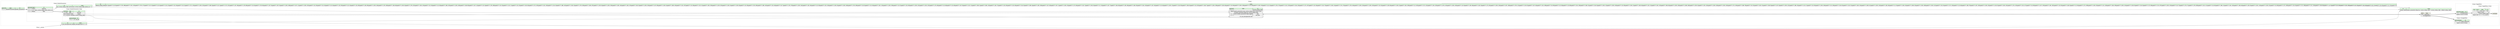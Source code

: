 digraph {
	rankdir=LR;
	node [shape=plaintext];
	subgraph cluster__dcmp_2 {
		label="Dcmp2";
		graph[style=dotted];

		dcmp_2__seq [label=<<TABLE BORDER="0" CELLBORDER="1" CELLSPACING="0">
			<TR><TD BGCOLOR="#E0FFE0">pos</TD><TD BGCOLOR="#E0FFE0">size</TD><TD BGCOLOR="#E0FFE0">type</TD><TD BGCOLOR="#E0FFE0">id</TD></TR>
			<TR><TD PORT="custom_lookup_table_pos">0</TD><TD PORT="custom_lookup_table_size">2</TD><TD></TD><TD PORT="custom_lookup_table_type">custom_lookup_table</TD></TR>
			<TR><TD COLSPAN="4" PORT="custom_lookup_table__repeat">repeat header_parameters.num_custom_lookup_table_entries times</TD></TR>
			<TR><TD COLSPAN="4" PORT="custom_lookup_table__if">if header_parameters.flags.has_custom_lookup_table</TD></TR>
			<TR><TD PORT="data_pos">...</TD><TD PORT="data_size">...</TD><TD>switch (header_parameters.flags.tagged)</TD><TD PORT="data_type">data</TD></TR>
			<TR><TD PORT="last_byte_pos">...</TD><TD PORT="last_byte_size">1</TD><TD></TD><TD PORT="last_byte_type">last_byte</TD></TR>
			<TR><TD COLSPAN="4" PORT="last_byte__if">if is_len_decompressed_odd</TD></TR>
		</TABLE>>];
		dcmp_2__inst__default_lookup_table [label=<<TABLE BORDER="0" CELLBORDER="1" CELLSPACING="0">
			<TR><TD BGCOLOR="#E0FFE0">id</TD><TD BGCOLOR="#E0FFE0">value</TD></TR>
			<TR><TD>default_lookup_table</TD><TD>[[0, 0].pack('C*'), [0, 8].pack('C*'), [78, 186].pack('C*'), [32, 110].pack('C*'), [78, 117].pack('C*'), [0, 12].pack('C*'), [0, 4].pack('C*'), [112, 0].pack('C*'), [0, 16].pack('C*'), [0, 2].pack('C*'), [72, 110].pack('C*'), [255, 252].pack('C*'), [96, 0].pack('C*'), [0, 1].pack('C*'), [72, 231].pack('C*'), [47, 46].pack('C*'), [78, 86].pack('C*'), [0, 6].pack('C*'), [78, 94].pack('C*'), [47, 0].pack('C*'), [97, 0].pack('C*'), [255, 248].pack('C*'), [47, 11].pack('C*'), [255, 255].pack('C*'), [0, 20].pack('C*'), [0, 10].pack('C*'), [0, 24].pack('C*'), [32, 95].pack('C*'), [0, 14].pack('C*'), [32, 80].pack('C*'), [63, 60].pack('C*'), [255, 244].pack('C*'), [76, 238].pack('C*'), [48, 46].pack('C*'), [103, 0].pack('C*'), [76, 223].pack('C*'), [38, 110].pack('C*'), [0, 18].pack('C*'), [0, 28].pack('C*'), [66, 103].pack('C*'), [255, 240].pack('C*'), [48, 60].pack('C*'), [47, 12].pack('C*'), [0, 3].pack('C*'), [78, 208].pack('C*'), [0, 32].pack('C*'), [112, 1].pack('C*'), [0, 22].pack('C*'), [45, 64].pack('C*'), [72, 192].pack('C*'), [32, 120].pack('C*'), [114, 0].pack('C*'), [88, 143].pack('C*'), [102, 0].pack('C*'), [79, 239].pack('C*'), [66, 167].pack('C*'), [103, 6].pack('C*'), [255, 250].pack('C*'), [85, 143].pack('C*'), [40, 110].pack('C*'), [63, 0].pack('C*'), [255, 254].pack('C*'), [47, 60].pack('C*'), [103, 4].pack('C*'), [89, 143].pack('C*'), [32, 107].pack('C*'), [0, 36].pack('C*'), [32, 31].pack('C*'), [65, 250].pack('C*'), [129, 225].pack('C*'), [102, 4].pack('C*'), [103, 8].pack('C*'), [0, 26].pack('C*'), [78, 185].pack('C*'), [80, 143].pack('C*'), [32, 46].pack('C*'), [0, 7].pack('C*'), [78, 176].pack('C*'), [255, 242].pack('C*'), [61, 64].pack('C*'), [0, 30].pack('C*'), [32, 104].pack('C*'), [102, 6].pack('C*'), [255, 246].pack('C*'), [78, 249].pack('C*'), [8, 0].pack('C*'), [12, 64].pack('C*'), [61, 124].pack('C*'), [255, 236].pack('C*'), [0, 5].pack('C*'), [32, 60].pack('C*'), [255, 232].pack('C*'), [222, 252].pack('C*'), [74, 46].pack('C*'), [0, 48].pack('C*'), [0, 40].pack('C*'), [47, 8].pack('C*'), [32, 11].pack('C*'), [96, 2].pack('C*'), [66, 110].pack('C*'), [45, 72].pack('C*'), [32, 83].pack('C*'), [32, 64].pack('C*'), [24, 0].pack('C*'), [96, 4].pack('C*'), [65, 238].pack('C*'), [47, 40].pack('C*'), [47, 1].pack('C*'), [103, 10].pack('C*'), [72, 64].pack('C*'), [32, 7].pack('C*'), [102, 8].pack('C*'), [1, 24].pack('C*'), [47, 7].pack('C*'), [48, 40].pack('C*'), [63, 46].pack('C*'), [48, 43].pack('C*'), [34, 110].pack('C*'), [47, 43].pack('C*'), [0, 44].pack('C*'), [103, 12].pack('C*'), [34, 95].pack('C*'), [96, 6].pack('C*'), [0, 255].pack('C*'), [48, 7].pack('C*'), [255, 238].pack('C*'), [83, 64].pack('C*'), [0, 64].pack('C*'), [255, 228].pack('C*'), [74, 64].pack('C*'), [102, 10].pack('C*'), [0, 15].pack('C*'), [78, 173].pack('C*'), [112, 255].pack('C*'), [34, 216].pack('C*'), [72, 107].pack('C*'), [0, 34].pack('C*'), [32, 75].pack('C*'), [103, 14].pack('C*'), [74, 174].pack('C*'), [78, 144].pack('C*'), [255, 224].pack('C*'), [255, 192].pack('C*'), [0, 42].pack('C*'), [39, 64].pack('C*'), [103, 2].pack('C*'), [81, 200].pack('C*'), [2, 182].pack('C*'), [72, 122].pack('C*'), [34, 120].pack('C*'), [176, 110].pack('C*'), [255, 230].pack('C*'), [0, 9].pack('C*'), [50, 46].pack('C*'), [62, 0].pack('C*'), [72, 65].pack('C*'), [255, 234].pack('C*'), [67, 238].pack('C*'), [78, 113].pack('C*'), [116, 0].pack('C*'), [47, 44].pack('C*'), [32, 108].pack('C*'), [0, 60].pack('C*'), [0, 38].pack('C*'), [0, 80].pack('C*'), [24, 128].pack('C*'), [48, 31].pack('C*'), [34, 0].pack('C*'), [102, 12].pack('C*'), [255, 218].pack('C*'), [0, 56].pack('C*'), [102, 2].pack('C*'), [48, 44].pack('C*'), [32, 12].pack('C*'), [45, 110].pack('C*'), [66, 64].pack('C*'), [255, 226].pack('C*'), [169, 240].pack('C*'), [255, 0].pack('C*'), [55, 124].pack('C*'), [229, 128].pack('C*'), [255, 220].pack('C*'), [72, 104].pack('C*'), [89, 79].pack('C*'), [0, 52].pack('C*'), [62, 31].pack('C*'), [96, 8].pack('C*'), [47, 6].pack('C*'), [255, 222].pack('C*'), [96, 10].pack('C*'), [112, 2].pack('C*'), [0, 50].pack('C*'), [255, 204].pack('C*'), [0, 128].pack('C*'), [34, 81].pack('C*'), [16, 31].pack('C*'), [49, 124].pack('C*'), [160, 41].pack('C*'), [255, 216].pack('C*'), [82, 64].pack('C*'), [1, 0].pack('C*'), [103, 16].pack('C*'), [160, 35].pack('C*'), [255, 206].pack('C*'), [255, 212].pack('C*'), [32, 6].pack('C*'), [72, 120].pack('C*'), [0, 46].pack('C*'), [80, 79].pack('C*'), [67, 250].pack('C*'), [103, 18].pack('C*'), [118, 0].pack('C*'), [65, 232].pack('C*'), [74, 110].pack('C*'), [32, 217].pack('C*'), [0, 90].pack('C*'), [127, 255].pack('C*'), [81, 202].pack('C*'), [0, 92].pack('C*'), [46, 0].pack('C*'), [2, 64].pack('C*'), [72, 199].pack('C*'), [103, 20].pack('C*'), [12, 128].pack('C*'), [46, 159].pack('C*'), [255, 214].pack('C*'), [128, 0].pack('C*'), [16, 0].pack('C*'), [72, 66].pack('C*'), [74, 107].pack('C*'), [255, 210].pack('C*'), [0, 72].pack('C*'), [74, 71].pack('C*'), [78, 209].pack('C*'), [32, 111].pack('C*'), [0, 65].pack('C*'), [96, 12].pack('C*'), [42, 120].pack('C*'), [66, 46].pack('C*'), [50, 0].pack('C*'), [101, 116].pack('C*'), [103, 22].pack('C*'), [0, 68].pack('C*'), [72, 109].pack('C*'), [32, 8].pack('C*'), [72, 108].pack('C*'), [11, 124].pack('C*'), [38, 64].pack('C*'), [4, 0].pack('C*'), [0, 104].pack('C*'), [32, 109].pack('C*'), [0, 13].pack('C*'), [42, 64].pack('C*'), [0, 11].pack('C*'), [0, 62].pack('C*'), [2, 32].pack('C*')]</TD></TR>
		</TABLE>>];
		dcmp_2__inst__header_parameters [label=<<TABLE BORDER="0" CELLBORDER="1" CELLSPACING="0">
			<TR><TD BGCOLOR="#E0FFE0">pos</TD><TD BGCOLOR="#E0FFE0">size</TD><TD BGCOLOR="#E0FFE0">type</TD><TD BGCOLOR="#E0FFE0">id</TD></TR>
			<TR><TD PORT="header_parameters_pos">0</TD><TD PORT="header_parameters_size">4</TD><TD>HeaderParameters</TD><TD PORT="header_parameters_type">header_parameters</TD></TR>
		</TABLE>>];
		dcmp_2__inst__is_len_decompressed_odd [label=<<TABLE BORDER="0" CELLBORDER="1" CELLSPACING="0">
			<TR><TD BGCOLOR="#E0FFE0">id</TD><TD BGCOLOR="#E0FFE0">value</TD></TR>
			<TR><TD>is_len_decompressed_odd</TD><TD>len_decompressed % 2 != 0</TD></TR>
		</TABLE>>];
		dcmp_2__inst__lookup_table [label=<<TABLE BORDER="0" CELLBORDER="1" CELLSPACING="0">
			<TR><TD BGCOLOR="#E0FFE0">id</TD><TD BGCOLOR="#E0FFE0">value</TD></TR>
			<TR><TD>lookup_table</TD><TD>(header_parameters.flags.has_custom_lookup_table ? custom_lookup_table : default_lookup_table)</TD></TR>
		</TABLE>>];
dcmp_2__seq_data_switch [label=<<TABLE BORDER="0" CELLBORDER="1" CELLSPACING="0">
	<TR><TD BGCOLOR="#F0F2E4">case</TD><TD BGCOLOR="#F0F2E4">type</TD></TR>
	<TR><TD>true</TD><TD PORT="case0">TaggedData</TD></TR>
	<TR><TD>_</TD><TD PORT="case1">UntaggedData</TD></TR>
</TABLE>>];
		subgraph cluster__header_parameters {
			label="Dcmp2::HeaderParameters";
			graph[style=dotted];

			header_parameters__seq [label=<<TABLE BORDER="0" CELLBORDER="1" CELLSPACING="0">
				<TR><TD BGCOLOR="#E0FFE0">pos</TD><TD BGCOLOR="#E0FFE0">size</TD><TD BGCOLOR="#E0FFE0">type</TD><TD BGCOLOR="#E0FFE0">id</TD></TR>
				<TR><TD PORT="unknown_pos">0</TD><TD PORT="unknown_size">2</TD><TD>u2be</TD><TD PORT="unknown_type">unknown</TD></TR>
				<TR><TD PORT="num_custom_lookup_table_entries_m1_pos">2</TD><TD PORT="num_custom_lookup_table_entries_m1_size">1</TD><TD>u1</TD><TD PORT="num_custom_lookup_table_entries_m1_type">num_custom_lookup_table_entries_m1</TD></TR>
				<TR><TD PORT="flags_pos">3</TD><TD PORT="flags_size">1</TD><TD>Flags</TD><TD PORT="flags_type">flags</TD></TR>
			</TABLE>>];
			header_parameters__inst__num_custom_lookup_table_entries [label=<<TABLE BORDER="0" CELLBORDER="1" CELLSPACING="0">
				<TR><TD BGCOLOR="#E0FFE0">id</TD><TD BGCOLOR="#E0FFE0">value</TD></TR>
				<TR><TD>num_custom_lookup_table_entries</TD><TD>num_custom_lookup_table_entries_m1 + 1</TD></TR>
			</TABLE>>];
			subgraph cluster__flags {
				label="Dcmp2::HeaderParameters::Flags";
				graph[style=dotted];

				flags__seq [label=<<TABLE BORDER="0" CELLBORDER="1" CELLSPACING="0">
					<TR><TD BGCOLOR="#E0FFE0">pos</TD><TD BGCOLOR="#E0FFE0">size</TD><TD BGCOLOR="#E0FFE0">type</TD><TD BGCOLOR="#E0FFE0">id</TD></TR>
					<TR><TD PORT="reserved_pos">0</TD><TD PORT="reserved_size">6b</TD><TD>b6be</TD><TD PORT="reserved_type">reserved</TD></TR>
					<TR><TD PORT="tagged_pos">0:6</TD><TD PORT="tagged_size">1b</TD><TD>b1be→bool</TD><TD PORT="tagged_type">tagged</TD></TR>
					<TR><TD PORT="has_custom_lookup_table_pos">0:7</TD><TD PORT="has_custom_lookup_table_size">1b</TD><TD>b1be→bool</TD><TD PORT="has_custom_lookup_table_type">has_custom_lookup_table</TD></TR>
				</TABLE>>];
				flags__inst__as_int [label=<<TABLE BORDER="0" CELLBORDER="1" CELLSPACING="0">
					<TR><TD BGCOLOR="#E0FFE0">pos</TD><TD BGCOLOR="#E0FFE0">size</TD><TD BGCOLOR="#E0FFE0">type</TD><TD BGCOLOR="#E0FFE0">id</TD></TR>
					<TR><TD PORT="as_int_pos">0</TD><TD PORT="as_int_size">1</TD><TD>u1</TD><TD PORT="as_int_type">as_int</TD></TR>
				</TABLE>>];
			}
		}
		subgraph cluster__tagged_data {
			label="Dcmp2::TaggedData";
			graph[style=dotted];

			tagged_data__seq [label=<<TABLE BORDER="0" CELLBORDER="1" CELLSPACING="0">
				<TR><TD BGCOLOR="#E0FFE0">pos</TD><TD BGCOLOR="#E0FFE0">size</TD><TD BGCOLOR="#E0FFE0">type</TD><TD BGCOLOR="#E0FFE0">id</TD></TR>
				<TR><TD PORT="chunks_pos">0</TD><TD PORT="chunks_size">...</TD><TD>Chunk</TD><TD PORT="chunks_type">chunks</TD></TR>
				<TR><TD COLSPAN="4" PORT="chunks__repeat">repeat to end of stream</TD></TR>
			</TABLE>>];
			subgraph cluster__chunk {
				label="Dcmp2::TaggedData::Chunk";
				graph[style=dotted];

				chunk__seq [label=<<TABLE BORDER="0" CELLBORDER="1" CELLSPACING="0">
					<TR><TD BGCOLOR="#E0FFE0">pos</TD><TD BGCOLOR="#E0FFE0">size</TD><TD BGCOLOR="#E0FFE0">type</TD><TD BGCOLOR="#E0FFE0">id</TD></TR>
					<TR><TD PORT="tag_pos">0</TD><TD PORT="tag_size">1b</TD><TD>b1be→bool</TD><TD PORT="tag_type">tag</TD></TR>
					<TR><TD COLSPAN="4" PORT="tag__repeat">repeat 8 times</TD></TR>
					<TR><TD PORT="units_pos">1</TD><TD PORT="units_size">...</TD><TD>switch (tag[i])</TD><TD PORT="units_type">units</TD></TR>
					<TR><TD COLSPAN="4" PORT="units__repeat">repeat until  ((i &gt;= 7) || (_io.eof?)) </TD></TR>
				</TABLE>>];
chunk__seq_units_switch [label=<<TABLE BORDER="0" CELLBORDER="1" CELLSPACING="0">
	<TR><TD BGCOLOR="#F0F2E4">case</TD><TD BGCOLOR="#F0F2E4">type</TD></TR>
</TABLE>>];
			}
		}
		subgraph cluster__untagged_data {
			label="Dcmp2::UntaggedData";
			graph[style=dotted];

			untagged_data__seq [label=<<TABLE BORDER="0" CELLBORDER="1" CELLSPACING="0">
				<TR><TD BGCOLOR="#E0FFE0">pos</TD><TD BGCOLOR="#E0FFE0">size</TD><TD BGCOLOR="#E0FFE0">type</TD><TD BGCOLOR="#E0FFE0">id</TD></TR>
				<TR><TD PORT="table_references_pos">0</TD><TD PORT="table_references_size">1</TD><TD>u1</TD><TD PORT="table_references_type">table_references</TD></TR>
				<TR><TD COLSPAN="4" PORT="table_references__repeat">repeat to end of stream</TD></TR>
			</TABLE>>];
		}
	}
	header_parameters__inst__num_custom_lookup_table_entries:num_custom_lookup_table_entries_type -> dcmp_2__seq:custom_lookup_table__repeat [color="#404040"];
	flags__seq:has_custom_lookup_table_type -> dcmp_2__seq:custom_lookup_table__if [color="#404040"];
	dcmp_2__seq:data_type -> dcmp_2__seq_data_switch [style=bold];
	dcmp_2__seq_data_switch:case0 -> tagged_data__seq [style=bold];
	dcmp_2__seq_data_switch:case1 -> untagged_data__seq [style=bold];
	flags__seq:tagged_type -> dcmp_2__seq:data_type [color="#404040"];
	dcmp_2__inst__is_len_decompressed_odd:is_len_decompressed_odd_type -> dcmp_2__seq:last_byte__if [color="#404040"];
	dcmp_2__inst__header_parameters:header_parameters_type -> header_parameters__seq [style=bold];
	dcmp_2__params:len_decompressed_type -> dcmp_2__inst__is_len_decompressed_odd [color="#404040"];
	flags__seq:has_custom_lookup_table_type -> dcmp_2__inst__lookup_table [color="#404040"];
	dcmp_2__seq:custom_lookup_table_type -> dcmp_2__inst__lookup_table [color="#404040"];
	dcmp_2__inst__default_lookup_table:default_lookup_table_type -> dcmp_2__inst__lookup_table [color="#404040"];
	header_parameters__seq:flags_type -> flags__seq [style=bold];
	header_parameters__seq:num_custom_lookup_table_entries_m1_type -> header_parameters__inst__num_custom_lookup_table_entries [color="#404040"];
	tagged_data__seq:chunks_type -> chunk__seq [style=bold];
	chunk__seq:units_type -> chunk__seq_units_switch [style=bold];
	chunk__seq:tag_type -> chunk__seq:units_type [color="#404040"];
}
